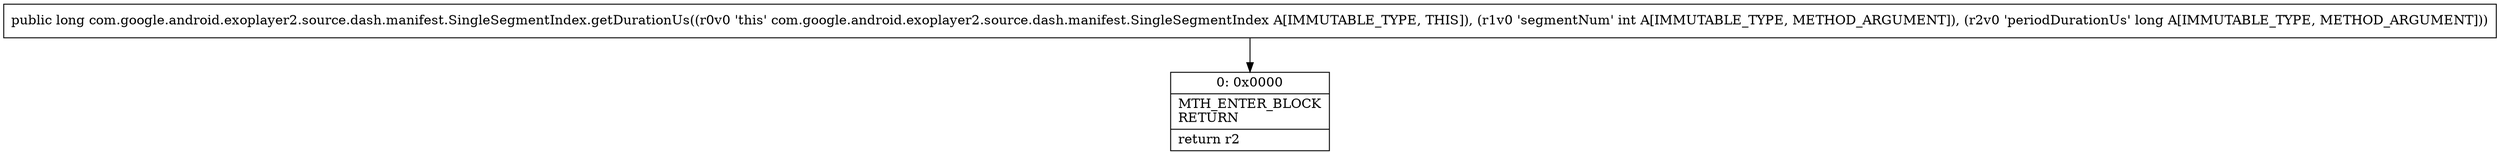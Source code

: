 digraph "CFG forcom.google.android.exoplayer2.source.dash.manifest.SingleSegmentIndex.getDurationUs(IJ)J" {
Node_0 [shape=record,label="{0\:\ 0x0000|MTH_ENTER_BLOCK\lRETURN\l|return r2\l}"];
MethodNode[shape=record,label="{public long com.google.android.exoplayer2.source.dash.manifest.SingleSegmentIndex.getDurationUs((r0v0 'this' com.google.android.exoplayer2.source.dash.manifest.SingleSegmentIndex A[IMMUTABLE_TYPE, THIS]), (r1v0 'segmentNum' int A[IMMUTABLE_TYPE, METHOD_ARGUMENT]), (r2v0 'periodDurationUs' long A[IMMUTABLE_TYPE, METHOD_ARGUMENT])) }"];
MethodNode -> Node_0;
}

